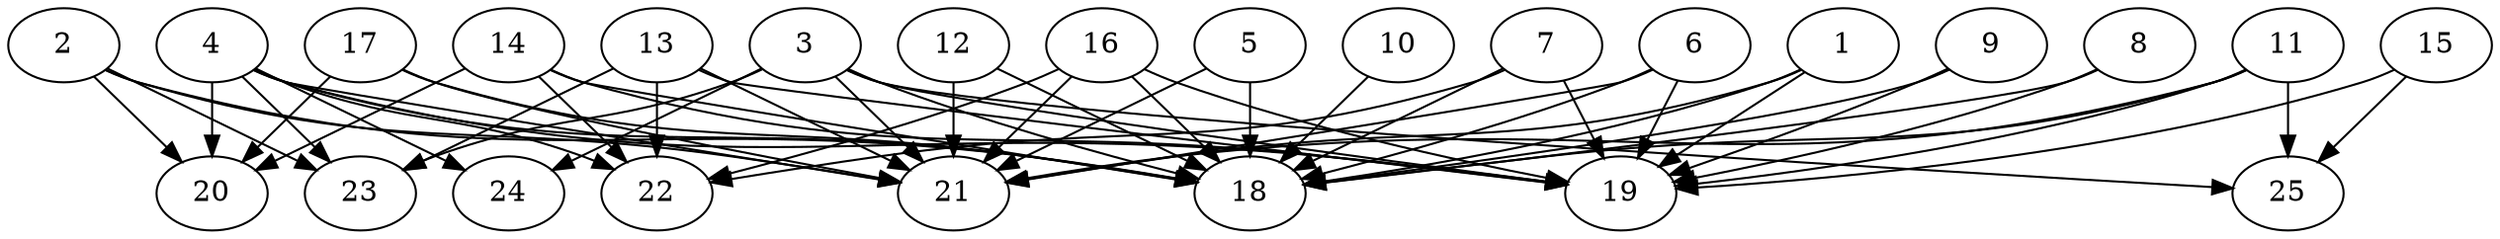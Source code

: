 // DAG automatically generated by daggen at Thu Oct  3 14:00:39 2019
// ./daggen --dot -n 25 --ccr 0.3 --fat 0.9 --regular 0.9 --density 0.9 --mindata 5242880 --maxdata 52428800 
digraph G {
  1 [size="138615467", alpha="0.11", expect_size="41584640"] 
  1 -> 18 [size ="41584640"]
  1 -> 19 [size ="41584640"]
  1 -> 21 [size ="41584640"]
  2 [size="84421973", alpha="0.04", expect_size="25326592"] 
  2 -> 18 [size ="25326592"]
  2 -> 20 [size ="25326592"]
  2 -> 21 [size ="25326592"]
  2 -> 23 [size ="25326592"]
  3 [size="26473813", alpha="0.05", expect_size="7942144"] 
  3 -> 18 [size ="7942144"]
  3 -> 19 [size ="7942144"]
  3 -> 21 [size ="7942144"]
  3 -> 23 [size ="7942144"]
  3 -> 24 [size ="7942144"]
  3 -> 25 [size ="7942144"]
  4 [size="31754240", alpha="0.06", expect_size="9526272"] 
  4 -> 18 [size ="9526272"]
  4 -> 19 [size ="9526272"]
  4 -> 20 [size ="9526272"]
  4 -> 21 [size ="9526272"]
  4 -> 22 [size ="9526272"]
  4 -> 23 [size ="9526272"]
  4 -> 24 [size ="9526272"]
  5 [size="26378240", alpha="0.19", expect_size="7913472"] 
  5 -> 18 [size ="7913472"]
  5 -> 21 [size ="7913472"]
  6 [size="69358933", alpha="0.17", expect_size="20807680"] 
  6 -> 18 [size ="20807680"]
  6 -> 19 [size ="20807680"]
  6 -> 21 [size ="20807680"]
  7 [size="95542613", alpha="0.19", expect_size="28662784"] 
  7 -> 18 [size ="28662784"]
  7 -> 19 [size ="28662784"]
  7 -> 22 [size ="28662784"]
  8 [size="172028587", alpha="0.12", expect_size="51608576"] 
  8 -> 18 [size ="51608576"]
  8 -> 19 [size ="51608576"]
  9 [size="79916373", alpha="0.12", expect_size="23974912"] 
  9 -> 18 [size ="23974912"]
  9 -> 19 [size ="23974912"]
  10 [size="73666560", alpha="0.02", expect_size="22099968"] 
  10 -> 18 [size ="22099968"]
  11 [size="25289387", alpha="0.12", expect_size="7586816"] 
  11 -> 18 [size ="7586816"]
  11 -> 19 [size ="7586816"]
  11 -> 21 [size ="7586816"]
  11 -> 25 [size ="7586816"]
  12 [size="112677547", alpha="0.10", expect_size="33803264"] 
  12 -> 18 [size ="33803264"]
  12 -> 21 [size ="33803264"]
  13 [size="142772907", alpha="0.03", expect_size="42831872"] 
  13 -> 19 [size ="42831872"]
  13 -> 21 [size ="42831872"]
  13 -> 22 [size ="42831872"]
  13 -> 23 [size ="42831872"]
  14 [size="21814613", alpha="0.08", expect_size="6544384"] 
  14 -> 18 [size ="6544384"]
  14 -> 19 [size ="6544384"]
  14 -> 20 [size ="6544384"]
  14 -> 22 [size ="6544384"]
  15 [size="68096000", alpha="0.07", expect_size="20428800"] 
  15 -> 19 [size ="20428800"]
  15 -> 25 [size ="20428800"]
  16 [size="57750187", alpha="0.13", expect_size="17325056"] 
  16 -> 18 [size ="17325056"]
  16 -> 19 [size ="17325056"]
  16 -> 21 [size ="17325056"]
  16 -> 22 [size ="17325056"]
  17 [size="35010560", alpha="0.11", expect_size="10503168"] 
  17 -> 18 [size ="10503168"]
  17 -> 20 [size ="10503168"]
  17 -> 21 [size ="10503168"]
  18 [size="26784427", alpha="0.05", expect_size="8035328"] 
  19 [size="125050880", alpha="0.16", expect_size="37515264"] 
  20 [size="63662080", alpha="0.14", expect_size="19098624"] 
  21 [size="80476160", alpha="0.08", expect_size="24142848"] 
  22 [size="171659947", alpha="0.10", expect_size="51497984"] 
  23 [size="91528533", alpha="0.13", expect_size="27458560"] 
  24 [size="113786880", alpha="0.18", expect_size="34136064"] 
  25 [size="18425173", alpha="0.04", expect_size="5527552"] 
}
